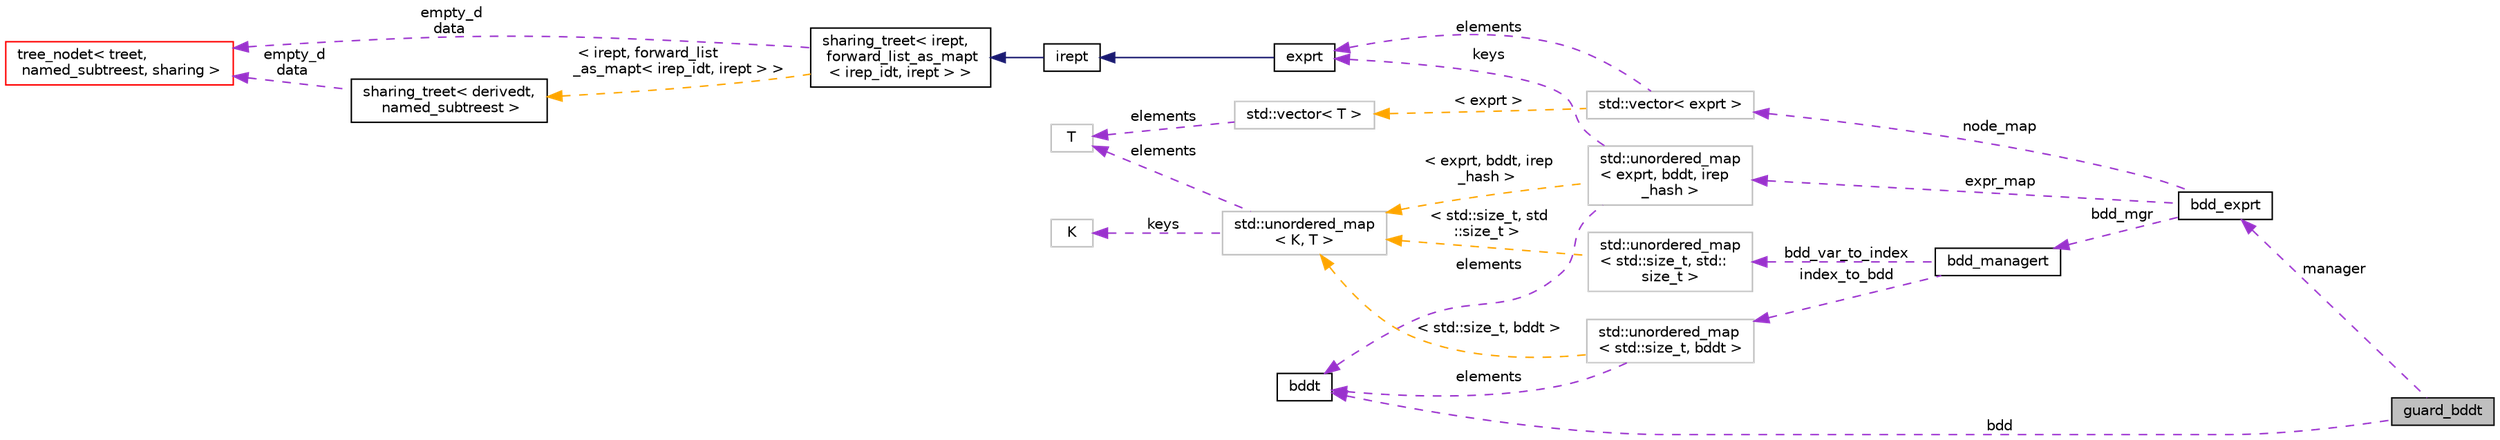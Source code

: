 digraph "guard_bddt"
{
 // LATEX_PDF_SIZE
  bgcolor="transparent";
  edge [fontname="Helvetica",fontsize="10",labelfontname="Helvetica",labelfontsize="10"];
  node [fontname="Helvetica",fontsize="10",shape=record];
  rankdir="LR";
  Node1 [label="guard_bddt",height=0.2,width=0.4,color="black", fillcolor="grey75", style="filled", fontcolor="black",tooltip=" "];
  Node2 -> Node1 [dir="back",color="darkorchid3",fontsize="10",style="dashed",label=" bdd" ,fontname="Helvetica"];
  Node2 [label="bddt",height=0.2,width=0.4,color="black",URL="$classbddt.html",tooltip="Logical operations on BDDs."];
  Node3 -> Node1 [dir="back",color="darkorchid3",fontsize="10",style="dashed",label=" manager" ,fontname="Helvetica"];
  Node3 [label="bdd_exprt",height=0.2,width=0.4,color="black",URL="$classbdd__exprt.html",tooltip="Conversion between exprt and bbdt This encapsulate a bdd_managert, thus BDDs created with this class ..."];
  Node4 -> Node3 [dir="back",color="darkorchid3",fontsize="10",style="dashed",label=" bdd_mgr" ,fontname="Helvetica"];
  Node4 [label="bdd_managert",height=0.2,width=0.4,color="black",URL="$classbdd__managert.html",tooltip="Manager for BDD creation."];
  Node5 -> Node4 [dir="back",color="darkorchid3",fontsize="10",style="dashed",label=" bdd_var_to_index" ,fontname="Helvetica"];
  Node5 [label="std::unordered_map\l\< std::size_t, std::\lsize_t \>",height=0.2,width=0.4,color="grey75",tooltip=" "];
  Node6 -> Node5 [dir="back",color="orange",fontsize="10",style="dashed",label=" \< std::size_t, std\l::size_t \>" ,fontname="Helvetica"];
  Node6 [label="std::unordered_map\l\< K, T \>",height=0.2,width=0.4,color="grey75",tooltip="STL class."];
  Node7 -> Node6 [dir="back",color="darkorchid3",fontsize="10",style="dashed",label=" keys" ,fontname="Helvetica"];
  Node7 [label="K",height=0.2,width=0.4,color="grey75",tooltip=" "];
  Node8 -> Node6 [dir="back",color="darkorchid3",fontsize="10",style="dashed",label=" elements" ,fontname="Helvetica"];
  Node8 [label="T",height=0.2,width=0.4,color="grey75",tooltip=" "];
  Node9 -> Node4 [dir="back",color="darkorchid3",fontsize="10",style="dashed",label=" index_to_bdd" ,fontname="Helvetica"];
  Node9 [label="std::unordered_map\l\< std::size_t, bddt \>",height=0.2,width=0.4,color="grey75",tooltip=" "];
  Node2 -> Node9 [dir="back",color="darkorchid3",fontsize="10",style="dashed",label=" elements" ,fontname="Helvetica"];
  Node6 -> Node9 [dir="back",color="orange",fontsize="10",style="dashed",label=" \< std::size_t, bddt \>" ,fontname="Helvetica"];
  Node10 -> Node3 [dir="back",color="darkorchid3",fontsize="10",style="dashed",label=" expr_map" ,fontname="Helvetica"];
  Node10 [label="std::unordered_map\l\< exprt, bddt, irep\l_hash \>",height=0.2,width=0.4,color="grey75",tooltip=" "];
  Node2 -> Node10 [dir="back",color="darkorchid3",fontsize="10",style="dashed",label=" elements" ,fontname="Helvetica"];
  Node11 -> Node10 [dir="back",color="darkorchid3",fontsize="10",style="dashed",label=" keys" ,fontname="Helvetica"];
  Node11 [label="exprt",height=0.2,width=0.4,color="black",URL="$classexprt.html",tooltip="Base class for all expressions."];
  Node12 -> Node11 [dir="back",color="midnightblue",fontsize="10",style="solid",fontname="Helvetica"];
  Node12 [label="irept",height=0.2,width=0.4,color="black",URL="$classirept.html",tooltip="There are a large number of kinds of tree structured or tree-like data in CPROVER."];
  Node13 -> Node12 [dir="back",color="midnightblue",fontsize="10",style="solid",fontname="Helvetica"];
  Node13 [label="sharing_treet\< irept,\l forward_list_as_mapt\l\< irep_idt, irept \> \>",height=0.2,width=0.4,color="black",URL="$classsharing__treet.html",tooltip=" "];
  Node14 -> Node13 [dir="back",color="darkorchid3",fontsize="10",style="dashed",label=" empty_d\ndata" ,fontname="Helvetica"];
  Node14 [label="tree_nodet\< treet,\l named_subtreest, sharing \>",height=0.2,width=0.4,color="red",URL="$classtree__nodet.html",tooltip="A node with data in a tree, it contains:"];
  Node19 -> Node13 [dir="back",color="orange",fontsize="10",style="dashed",label=" \< irept, forward_list\l_as_mapt\< irep_idt, irept \> \>" ,fontname="Helvetica"];
  Node19 [label="sharing_treet\< derivedt,\l named_subtreest \>",height=0.2,width=0.4,color="black",URL="$classsharing__treet.html",tooltip="Base class for tree-like data structures with sharing."];
  Node14 -> Node19 [dir="back",color="darkorchid3",fontsize="10",style="dashed",label=" empty_d\ndata" ,fontname="Helvetica"];
  Node6 -> Node10 [dir="back",color="orange",fontsize="10",style="dashed",label=" \< exprt, bddt, irep\l_hash \>" ,fontname="Helvetica"];
  Node20 -> Node3 [dir="back",color="darkorchid3",fontsize="10",style="dashed",label=" node_map" ,fontname="Helvetica"];
  Node20 [label="std::vector\< exprt \>",height=0.2,width=0.4,color="grey75",tooltip=" "];
  Node11 -> Node20 [dir="back",color="darkorchid3",fontsize="10",style="dashed",label=" elements" ,fontname="Helvetica"];
  Node17 -> Node20 [dir="back",color="orange",fontsize="10",style="dashed",label=" \< exprt \>" ,fontname="Helvetica"];
  Node17 [label="std::vector\< T \>",height=0.2,width=0.4,color="grey75",tooltip="STL class."];
  Node8 -> Node17 [dir="back",color="darkorchid3",fontsize="10",style="dashed",label=" elements" ,fontname="Helvetica"];
}
